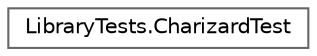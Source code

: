 digraph "Graphical Class Hierarchy"
{
 // INTERACTIVE_SVG=YES
 // LATEX_PDF_SIZE
  bgcolor="transparent";
  edge [fontname=Helvetica,fontsize=10,labelfontname=Helvetica,labelfontsize=10];
  node [fontname=Helvetica,fontsize=10,shape=box,height=0.2,width=0.4];
  rankdir="LR";
  Node0 [id="Node000000",label="LibraryTests.CharizardTest",height=0.2,width=0.4,color="grey40", fillcolor="white", style="filled",URL="$classLibraryTests_1_1CharizardTest.html",tooltip="Test de la clase Charizard"];
}
